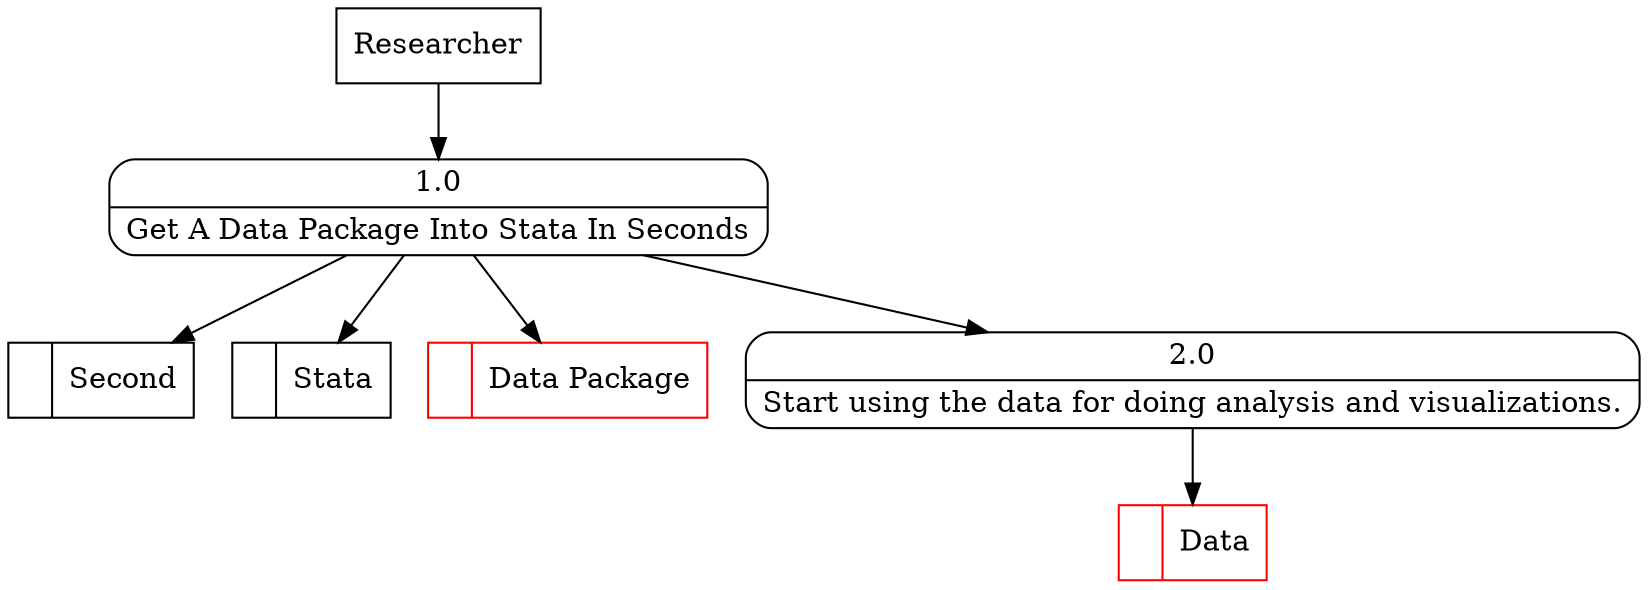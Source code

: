 digraph dfd2{ 
node[shape=record]
200 [label="<f0>  |<f1> Second " ];
201 [label="<f0>  |<f1> Stata " ];
202 [label="<f0>  |<f1> Data Package " color=red];
203 [label="Researcher" shape=box];
204 [label="{<f0> 1.0|<f1> Get A Data Package Into Stata In Seconds }" shape=Mrecord];
2 [label="{<f0> 2.0|<f1> Start using the data for doing analysis and visualizations. }" shape=Mrecord];
204 -> 2
1001 [label="<f0>  |<f1> Data " color=red];
2 -> 1001
203 -> 204
204 -> 202
204 -> 201
204 -> 200
}